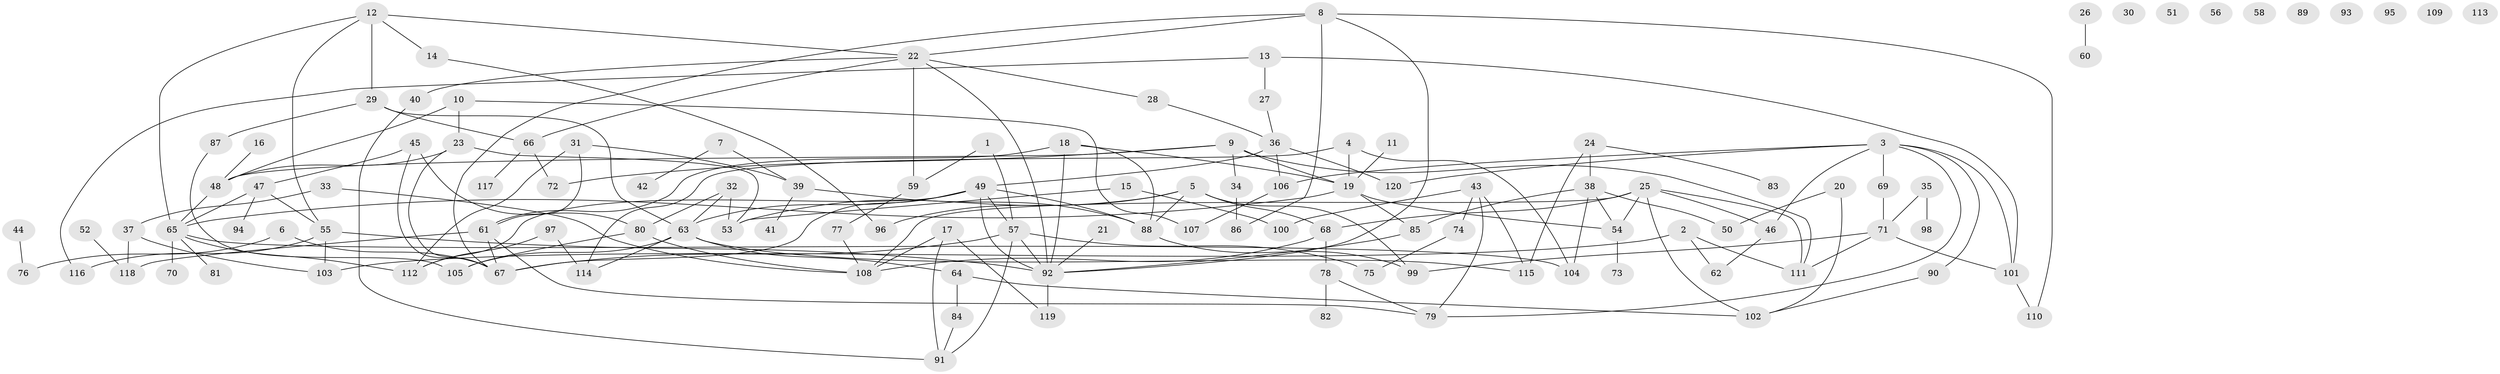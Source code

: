 // Generated by graph-tools (version 1.1) at 2025/39/03/09/25 04:39:41]
// undirected, 120 vertices, 175 edges
graph export_dot {
graph [start="1"]
  node [color=gray90,style=filled];
  1;
  2;
  3;
  4;
  5;
  6;
  7;
  8;
  9;
  10;
  11;
  12;
  13;
  14;
  15;
  16;
  17;
  18;
  19;
  20;
  21;
  22;
  23;
  24;
  25;
  26;
  27;
  28;
  29;
  30;
  31;
  32;
  33;
  34;
  35;
  36;
  37;
  38;
  39;
  40;
  41;
  42;
  43;
  44;
  45;
  46;
  47;
  48;
  49;
  50;
  51;
  52;
  53;
  54;
  55;
  56;
  57;
  58;
  59;
  60;
  61;
  62;
  63;
  64;
  65;
  66;
  67;
  68;
  69;
  70;
  71;
  72;
  73;
  74;
  75;
  76;
  77;
  78;
  79;
  80;
  81;
  82;
  83;
  84;
  85;
  86;
  87;
  88;
  89;
  90;
  91;
  92;
  93;
  94;
  95;
  96;
  97;
  98;
  99;
  100;
  101;
  102;
  103;
  104;
  105;
  106;
  107;
  108;
  109;
  110;
  111;
  112;
  113;
  114;
  115;
  116;
  117;
  118;
  119;
  120;
  1 -- 57;
  1 -- 59;
  2 -- 62;
  2 -- 103;
  2 -- 111;
  3 -- 46;
  3 -- 69;
  3 -- 79;
  3 -- 90;
  3 -- 101;
  3 -- 106;
  3 -- 120;
  4 -- 19;
  4 -- 104;
  4 -- 114;
  5 -- 53;
  5 -- 68;
  5 -- 88;
  5 -- 96;
  5 -- 99;
  6 -- 67;
  6 -- 76;
  7 -- 39;
  7 -- 42;
  8 -- 22;
  8 -- 67;
  8 -- 86;
  8 -- 92;
  8 -- 110;
  9 -- 19;
  9 -- 34;
  9 -- 48;
  9 -- 72;
  9 -- 111;
  10 -- 23;
  10 -- 48;
  10 -- 107;
  11 -- 19;
  12 -- 14;
  12 -- 22;
  12 -- 29;
  12 -- 55;
  12 -- 65;
  13 -- 27;
  13 -- 101;
  13 -- 116;
  14 -- 96;
  15 -- 53;
  15 -- 100;
  16 -- 48;
  17 -- 91;
  17 -- 108;
  17 -- 119;
  18 -- 19;
  18 -- 61;
  18 -- 88;
  18 -- 92;
  19 -- 54;
  19 -- 65;
  19 -- 85;
  20 -- 50;
  20 -- 102;
  21 -- 92;
  22 -- 28;
  22 -- 40;
  22 -- 59;
  22 -- 66;
  22 -- 92;
  23 -- 48;
  23 -- 53;
  23 -- 67;
  24 -- 38;
  24 -- 83;
  24 -- 115;
  25 -- 46;
  25 -- 54;
  25 -- 68;
  25 -- 102;
  25 -- 108;
  25 -- 111;
  26 -- 60;
  27 -- 36;
  28 -- 36;
  29 -- 63;
  29 -- 66;
  29 -- 87;
  31 -- 39;
  31 -- 61;
  31 -- 112;
  32 -- 53;
  32 -- 63;
  32 -- 80;
  33 -- 37;
  33 -- 108;
  34 -- 86;
  35 -- 71;
  35 -- 98;
  36 -- 49;
  36 -- 106;
  36 -- 120;
  37 -- 103;
  37 -- 118;
  38 -- 50;
  38 -- 54;
  38 -- 85;
  38 -- 104;
  39 -- 41;
  39 -- 88;
  40 -- 91;
  43 -- 74;
  43 -- 79;
  43 -- 100;
  43 -- 115;
  44 -- 76;
  45 -- 47;
  45 -- 67;
  45 -- 80;
  46 -- 62;
  47 -- 55;
  47 -- 65;
  47 -- 94;
  48 -- 65;
  49 -- 57;
  49 -- 63;
  49 -- 67;
  49 -- 88;
  49 -- 92;
  49 -- 112;
  52 -- 118;
  54 -- 73;
  55 -- 92;
  55 -- 103;
  55 -- 116;
  57 -- 67;
  57 -- 75;
  57 -- 91;
  57 -- 92;
  59 -- 77;
  61 -- 67;
  61 -- 79;
  61 -- 118;
  63 -- 64;
  63 -- 105;
  63 -- 114;
  63 -- 115;
  64 -- 84;
  64 -- 102;
  65 -- 70;
  65 -- 81;
  65 -- 104;
  65 -- 112;
  66 -- 72;
  66 -- 117;
  68 -- 78;
  68 -- 108;
  69 -- 71;
  71 -- 99;
  71 -- 101;
  71 -- 111;
  74 -- 75;
  77 -- 108;
  78 -- 79;
  78 -- 82;
  80 -- 105;
  80 -- 108;
  84 -- 91;
  85 -- 92;
  87 -- 105;
  88 -- 99;
  90 -- 102;
  92 -- 119;
  97 -- 112;
  97 -- 114;
  101 -- 110;
  106 -- 107;
}
